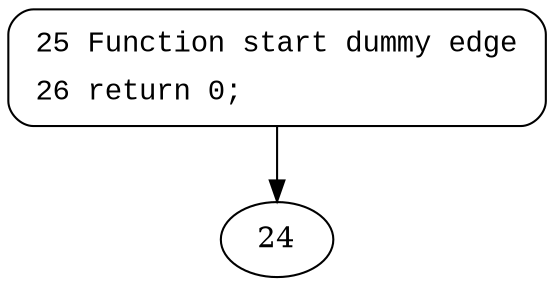 digraph FlAcpiConfigureFloppy {
25 [style="filled,bold" penwidth="1" fillcolor="white" fontname="Courier New" shape="Mrecord" label=<<table border="0" cellborder="0" cellpadding="3" bgcolor="white"><tr><td align="right">25</td><td align="left">Function start dummy edge</td></tr><tr><td align="right">26</td><td align="left">return 0;</td></tr></table>>]
25 -> 24[label=""]
}